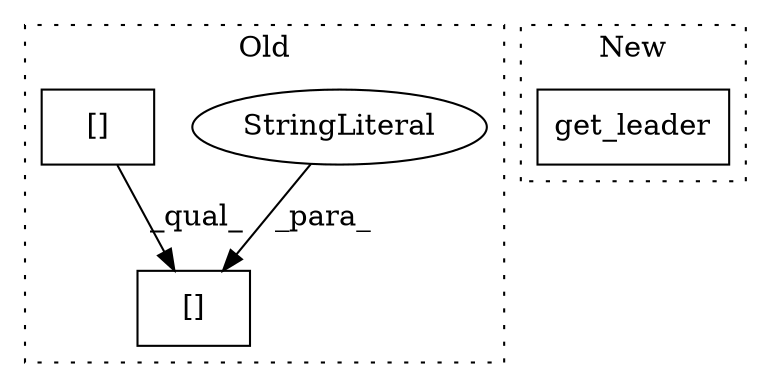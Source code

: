 digraph G {
subgraph cluster0 {
1 [label="[]" a="2" s="18883,18914" l="23,1" shape="box"];
3 [label="StringLiteral" a="45" s="18906" l="8" shape="ellipse"];
4 [label="[]" a="2" s="18883,18904" l="16,1" shape="box"];
label = "Old";
style="dotted";
}
subgraph cluster1 {
2 [label="get_leader" a="32" s="16339,16355" l="11,1" shape="box"];
label = "New";
style="dotted";
}
3 -> 1 [label="_para_"];
4 -> 1 [label="_qual_"];
}